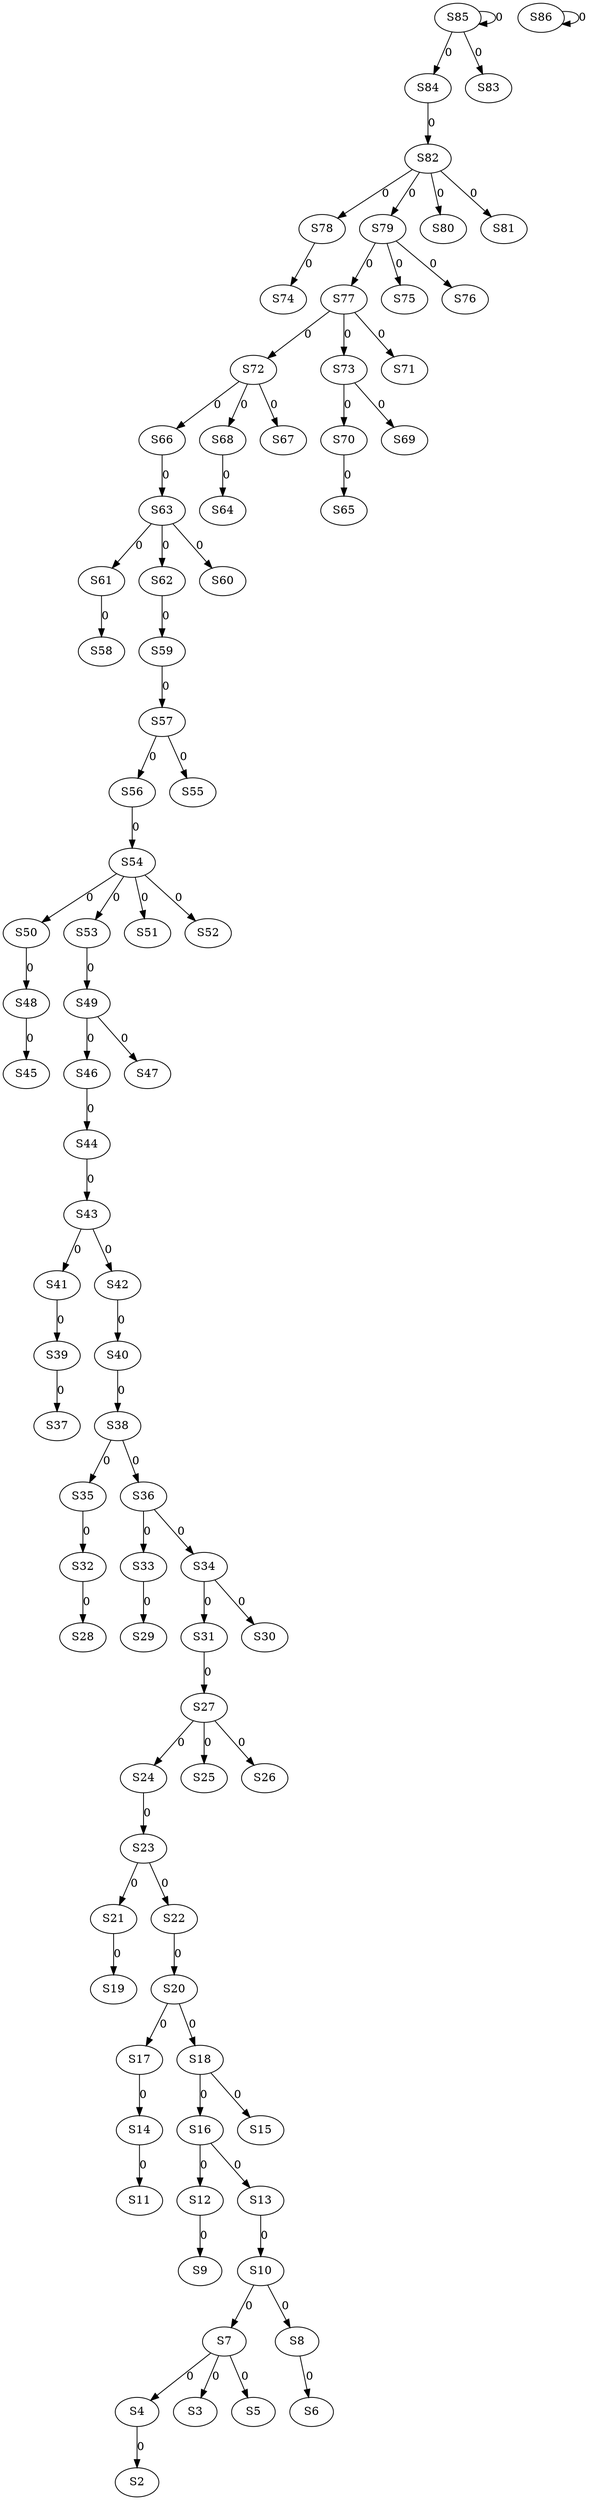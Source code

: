 strict digraph {
	S4 -> S2 [ label = 0 ];
	S7 -> S3 [ label = 0 ];
	S7 -> S4 [ label = 0 ];
	S7 -> S5 [ label = 0 ];
	S8 -> S6 [ label = 0 ];
	S10 -> S7 [ label = 0 ];
	S10 -> S8 [ label = 0 ];
	S12 -> S9 [ label = 0 ];
	S13 -> S10 [ label = 0 ];
	S14 -> S11 [ label = 0 ];
	S16 -> S12 [ label = 0 ];
	S16 -> S13 [ label = 0 ];
	S17 -> S14 [ label = 0 ];
	S18 -> S15 [ label = 0 ];
	S18 -> S16 [ label = 0 ];
	S20 -> S17 [ label = 0 ];
	S20 -> S18 [ label = 0 ];
	S21 -> S19 [ label = 0 ];
	S22 -> S20 [ label = 0 ];
	S23 -> S21 [ label = 0 ];
	S23 -> S22 [ label = 0 ];
	S24 -> S23 [ label = 0 ];
	S27 -> S24 [ label = 0 ];
	S27 -> S25 [ label = 0 ];
	S27 -> S26 [ label = 0 ];
	S31 -> S27 [ label = 0 ];
	S32 -> S28 [ label = 0 ];
	S33 -> S29 [ label = 0 ];
	S34 -> S30 [ label = 0 ];
	S34 -> S31 [ label = 0 ];
	S35 -> S32 [ label = 0 ];
	S36 -> S33 [ label = 0 ];
	S36 -> S34 [ label = 0 ];
	S38 -> S35 [ label = 0 ];
	S38 -> S36 [ label = 0 ];
	S39 -> S37 [ label = 0 ];
	S40 -> S38 [ label = 0 ];
	S41 -> S39 [ label = 0 ];
	S42 -> S40 [ label = 0 ];
	S43 -> S41 [ label = 0 ];
	S43 -> S42 [ label = 0 ];
	S44 -> S43 [ label = 0 ];
	S46 -> S44 [ label = 0 ];
	S48 -> S45 [ label = 0 ];
	S49 -> S46 [ label = 0 ];
	S49 -> S47 [ label = 0 ];
	S50 -> S48 [ label = 0 ];
	S53 -> S49 [ label = 0 ];
	S54 -> S50 [ label = 0 ];
	S54 -> S51 [ label = 0 ];
	S54 -> S52 [ label = 0 ];
	S54 -> S53 [ label = 0 ];
	S56 -> S54 [ label = 0 ];
	S57 -> S55 [ label = 0 ];
	S57 -> S56 [ label = 0 ];
	S59 -> S57 [ label = 0 ];
	S61 -> S58 [ label = 0 ];
	S62 -> S59 [ label = 0 ];
	S63 -> S60 [ label = 0 ];
	S63 -> S61 [ label = 0 ];
	S63 -> S62 [ label = 0 ];
	S66 -> S63 [ label = 0 ];
	S68 -> S64 [ label = 0 ];
	S70 -> S65 [ label = 0 ];
	S72 -> S66 [ label = 0 ];
	S72 -> S67 [ label = 0 ];
	S72 -> S68 [ label = 0 ];
	S73 -> S69 [ label = 0 ];
	S73 -> S70 [ label = 0 ];
	S77 -> S71 [ label = 0 ];
	S77 -> S72 [ label = 0 ];
	S77 -> S73 [ label = 0 ];
	S78 -> S74 [ label = 0 ];
	S79 -> S75 [ label = 0 ];
	S79 -> S76 [ label = 0 ];
	S79 -> S77 [ label = 0 ];
	S82 -> S78 [ label = 0 ];
	S82 -> S79 [ label = 0 ];
	S82 -> S80 [ label = 0 ];
	S82 -> S81 [ label = 0 ];
	S84 -> S82 [ label = 0 ];
	S85 -> S83 [ label = 0 ];
	S85 -> S84 [ label = 0 ];
	S85 -> S85 [ label = 0 ];
	S86 -> S86 [ label = 0 ];
}